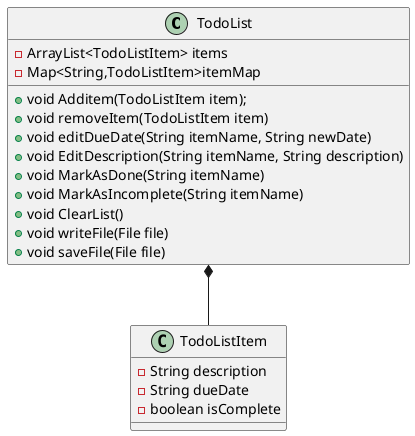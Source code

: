 @startuml
'https://plantuml.com/sequence-diagram

class TodoList{
 -ArrayList<TodoListItem> items
 -Map<String,TodoListItem>itemMap

 +void Additem(TodoListItem item);
 +void removeItem(TodoListItem item)
 +void editDueDate(String itemName, String newDate)
 +void EditDescription(String itemName, String description)
 +void MarkAsDone(String itemName)
 +void MarkAsIncomplete(String itemName)
 +void ClearList()
 +void writeFile(File file)
 +void saveFile(File file)


}
class TodoListItem{
-String description
-String dueDate
-boolean isComplete
}

TodoList *-- TodoListItem
@enduml